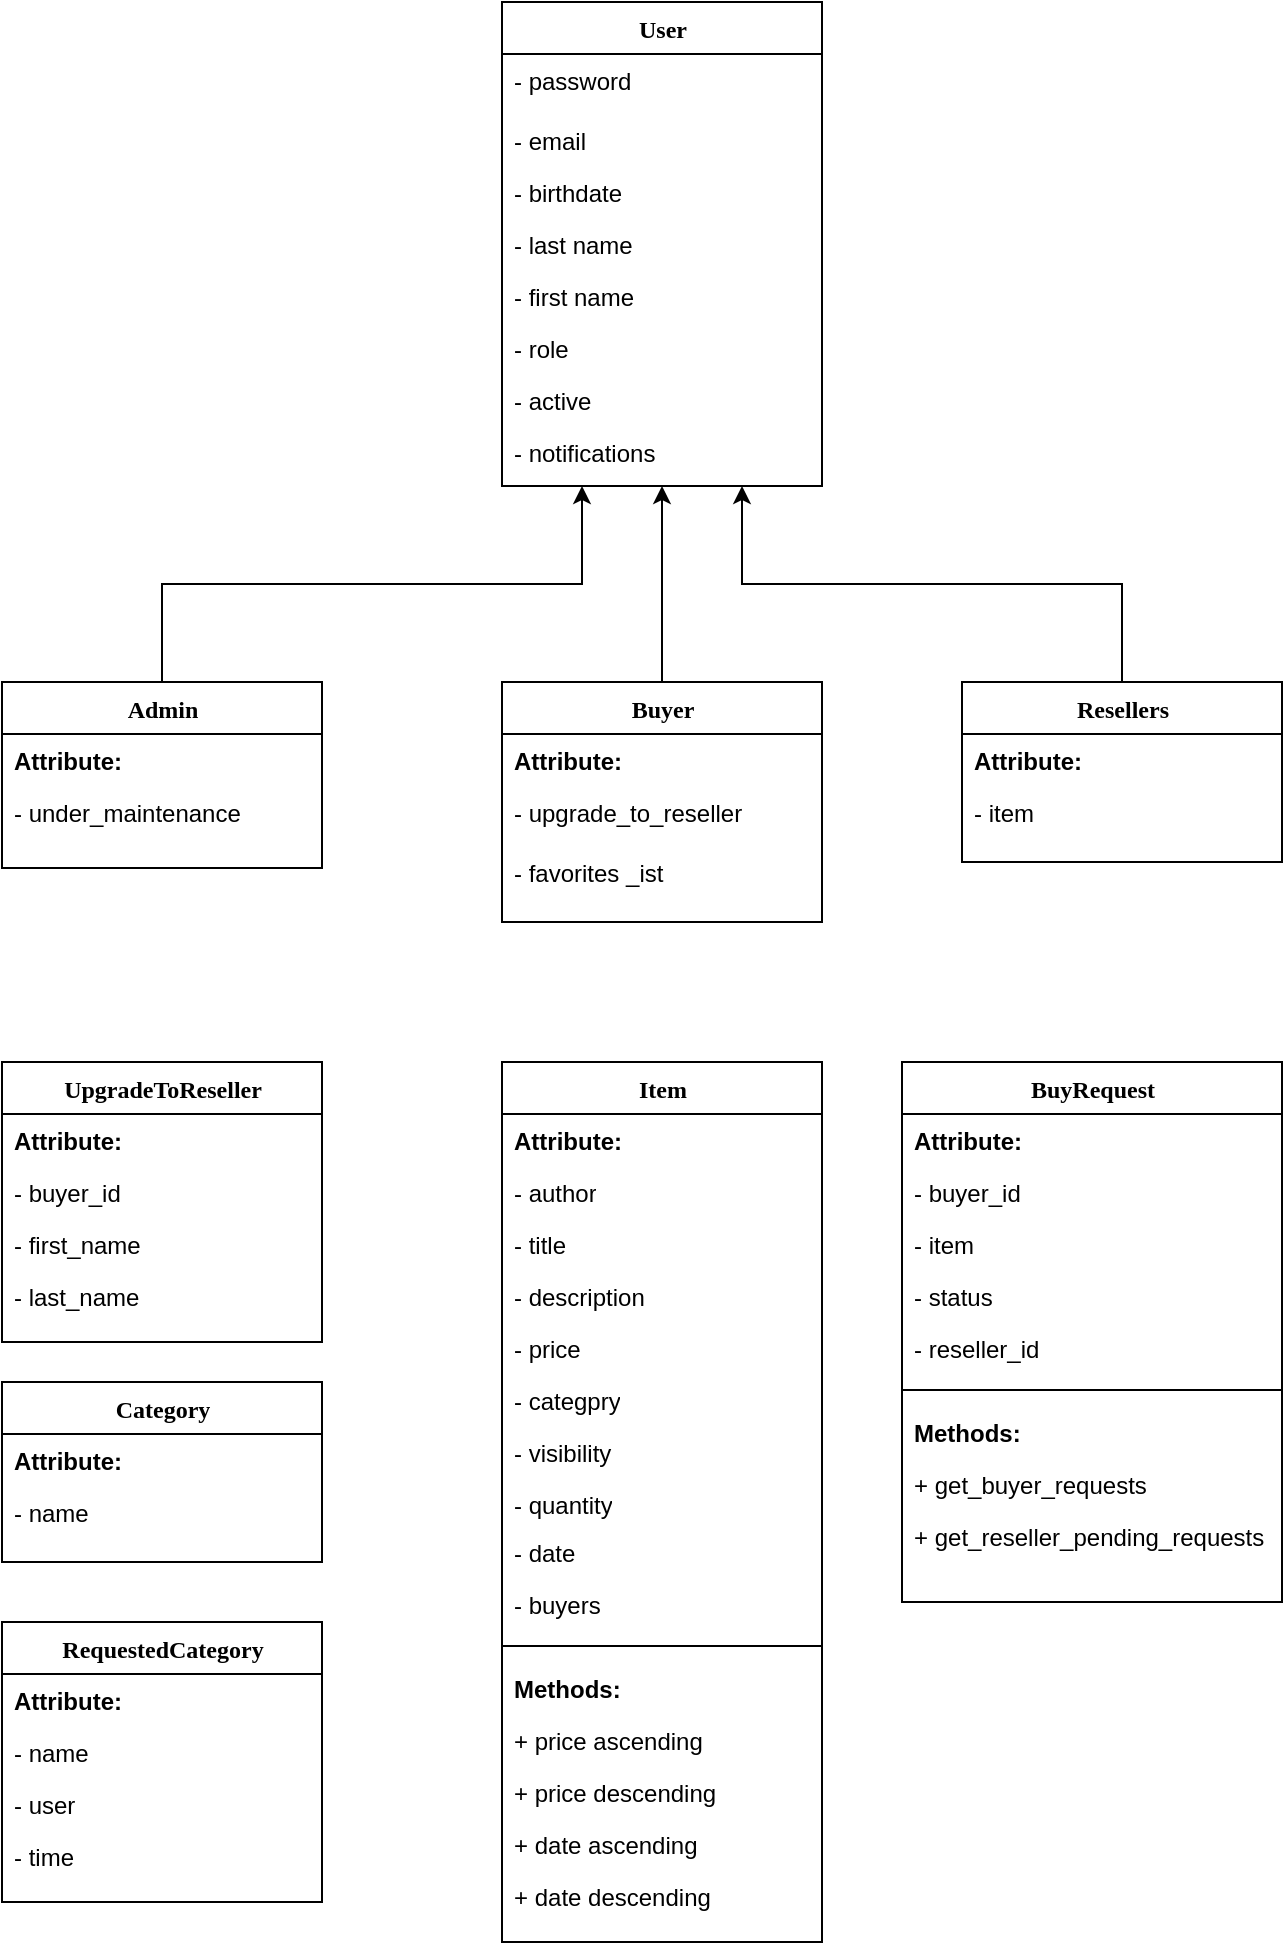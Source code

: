<mxfile version="14.2.9" type="device"><diagram name="data model (classes)" id="9f46799a-70d6-7492-0946-bef42562c5a5"><mxGraphModel dx="868" dy="484" grid="1" gridSize="10" guides="1" tooltips="1" connect="1" arrows="1" fold="1" page="1" pageScale="1" pageWidth="1100" pageHeight="850" background="#ffffff" math="0" shadow="0"><root><mxCell id="0"/><mxCell id="1" parent="0"/><mxCell id="LSGcb7PSve5xlQzxjqPt-13" style="edgeStyle=orthogonalEdgeStyle;rounded=0;orthogonalLoop=1;jettySize=auto;html=1;exitX=0.5;exitY=0;exitDx=0;exitDy=0;fontColor=#67B519;entryX=0.5;entryY=1;entryDx=0;entryDy=0;" edge="1" parent="1" source="78961159f06e98e8-17" target="LSGcb7PSve5xlQzxjqPt-1"><mxGeometry relative="1" as="geometry"><mxPoint x="550" y="360" as="targetPoint"/></mxGeometry></mxCell><mxCell id="78961159f06e98e8-17" value="Buyer" style="swimlane;html=1;fontStyle=1;align=center;verticalAlign=top;childLayout=stackLayout;horizontal=1;startSize=26;horizontalStack=0;resizeParent=1;resizeLast=0;collapsible=1;marginBottom=0;swimlaneFillColor=#ffffff;rounded=0;shadow=0;comic=0;labelBackgroundColor=none;strokeWidth=1;fillColor=none;fontFamily=Verdana;fontSize=12" parent="1" vertex="1"><mxGeometry x="490" y="400" width="160" height="120" as="geometry"><mxRectangle x="90" y="83" width="80" height="26" as="alternateBounds"/></mxGeometry></mxCell><mxCell id="z1u7cajgUXccK8EE5B73-30" value="&lt;b&gt;Attribute:&lt;/b&gt;" style="text;html=1;strokeColor=none;fillColor=none;align=left;verticalAlign=top;spacingLeft=4;spacingRight=4;whiteSpace=wrap;overflow=hidden;rotatable=0;points=[[0,0.5],[1,0.5]];portConstraint=eastwest;" parent="78961159f06e98e8-17" vertex="1"><mxGeometry y="26" width="160" height="26" as="geometry"/></mxCell><mxCell id="78961159f06e98e8-24" value="- upgrade_to_reseller" style="text;html=1;strokeColor=none;fillColor=none;align=left;verticalAlign=top;spacingLeft=4;spacingRight=4;whiteSpace=wrap;overflow=hidden;rotatable=0;points=[[0,0.5],[1,0.5]];portConstraint=eastwest;" parent="78961159f06e98e8-17" vertex="1"><mxGeometry y="52" width="160" height="30" as="geometry"/></mxCell><mxCell id="z1u7cajgUXccK8EE5B73-24" value="- favorites _ist" style="text;html=1;strokeColor=none;fillColor=none;align=left;verticalAlign=top;spacingLeft=4;spacingRight=4;whiteSpace=wrap;overflow=hidden;rotatable=0;points=[[0,0.5],[1,0.5]];portConstraint=eastwest;" parent="78961159f06e98e8-17" vertex="1"><mxGeometry y="82" width="160" height="30" as="geometry"/></mxCell><mxCell id="LSGcb7PSve5xlQzxjqPt-15" style="edgeStyle=orthogonalEdgeStyle;rounded=0;orthogonalLoop=1;jettySize=auto;html=1;exitX=0.5;exitY=0;exitDx=0;exitDy=0;entryX=0.75;entryY=1;entryDx=0;entryDy=0;fontColor=#67B519;" edge="1" parent="1" source="78961159f06e98e8-30" target="LSGcb7PSve5xlQzxjqPt-1"><mxGeometry relative="1" as="geometry"><mxPoint x="637.12" y="377.56" as="targetPoint"/></mxGeometry></mxCell><mxCell id="78961159f06e98e8-30" value="Resellers" style="swimlane;html=1;fontStyle=1;align=center;verticalAlign=top;childLayout=stackLayout;horizontal=1;startSize=26;horizontalStack=0;resizeParent=1;resizeLast=0;collapsible=1;marginBottom=0;swimlaneFillColor=#ffffff;rounded=0;shadow=0;comic=0;labelBackgroundColor=none;strokeWidth=1;fillColor=none;fontFamily=Verdana;fontSize=12" parent="1" vertex="1"><mxGeometry x="720" y="400" width="160" height="90" as="geometry"/></mxCell><mxCell id="z1u7cajgUXccK8EE5B73-31" value="&lt;b&gt;Attribute:&lt;/b&gt;" style="text;html=1;strokeColor=none;fillColor=none;align=left;verticalAlign=top;spacingLeft=4;spacingRight=4;whiteSpace=wrap;overflow=hidden;rotatable=0;points=[[0,0.5],[1,0.5]];portConstraint=eastwest;" parent="78961159f06e98e8-30" vertex="1"><mxGeometry y="26" width="160" height="26" as="geometry"/></mxCell><mxCell id="z1u7cajgUXccK8EE5B73-52" value="- item" style="text;html=1;strokeColor=none;fillColor=none;align=left;verticalAlign=top;spacingLeft=4;spacingRight=4;whiteSpace=wrap;overflow=hidden;rotatable=0;points=[[0,0.5],[1,0.5]];portConstraint=eastwest;" parent="78961159f06e98e8-30" vertex="1"><mxGeometry y="52" width="160" height="30" as="geometry"/></mxCell><mxCell id="78961159f06e98e8-43" value="UpgradeToReseller" style="swimlane;html=1;fontStyle=1;align=center;verticalAlign=top;childLayout=stackLayout;horizontal=1;startSize=26;horizontalStack=0;resizeParent=1;resizeLast=0;collapsible=1;marginBottom=0;swimlaneFillColor=#ffffff;rounded=0;shadow=0;comic=0;labelBackgroundColor=none;strokeWidth=1;fillColor=none;fontFamily=Verdana;fontSize=12" parent="1" vertex="1"><mxGeometry x="240" y="590" width="160" height="140" as="geometry"/></mxCell><mxCell id="z1u7cajgUXccK8EE5B73-32" value="&lt;b&gt;Attribute:&lt;/b&gt;" style="text;html=1;strokeColor=none;fillColor=none;align=left;verticalAlign=top;spacingLeft=4;spacingRight=4;whiteSpace=wrap;overflow=hidden;rotatable=0;points=[[0,0.5],[1,0.5]];portConstraint=eastwest;" parent="78961159f06e98e8-43" vertex="1"><mxGeometry y="26" width="160" height="26" as="geometry"/></mxCell><mxCell id="78961159f06e98e8-44" value="- buyer_id" style="text;html=1;strokeColor=none;fillColor=none;align=left;verticalAlign=top;spacingLeft=4;spacingRight=4;whiteSpace=wrap;overflow=hidden;rotatable=0;points=[[0,0.5],[1,0.5]];portConstraint=eastwest;" parent="78961159f06e98e8-43" vertex="1"><mxGeometry y="52" width="160" height="26" as="geometry"/></mxCell><mxCell id="78961159f06e98e8-45" value="- first_name" style="text;html=1;strokeColor=none;fillColor=none;align=left;verticalAlign=top;spacingLeft=4;spacingRight=4;whiteSpace=wrap;overflow=hidden;rotatable=0;points=[[0,0.5],[1,0.5]];portConstraint=eastwest;" parent="78961159f06e98e8-43" vertex="1"><mxGeometry y="78" width="160" height="26" as="geometry"/></mxCell><mxCell id="78961159f06e98e8-49" value="- last_name" style="text;html=1;strokeColor=none;fillColor=none;align=left;verticalAlign=top;spacingLeft=4;spacingRight=4;whiteSpace=wrap;overflow=hidden;rotatable=0;points=[[0,0.5],[1,0.5]];portConstraint=eastwest;" parent="78961159f06e98e8-43" vertex="1"><mxGeometry y="104" width="160" height="26" as="geometry"/></mxCell><mxCell id="LSGcb7PSve5xlQzxjqPt-14" style="edgeStyle=orthogonalEdgeStyle;rounded=0;orthogonalLoop=1;jettySize=auto;html=1;exitX=0.5;exitY=0;exitDx=0;exitDy=0;fontColor=#67B519;entryX=0.25;entryY=1;entryDx=0;entryDy=0;" edge="1" parent="1" source="z1u7cajgUXccK8EE5B73-54" target="LSGcb7PSve5xlQzxjqPt-1"><mxGeometry relative="1" as="geometry"><mxPoint x="490" y="370" as="targetPoint"/></mxGeometry></mxCell><mxCell id="z1u7cajgUXccK8EE5B73-54" value="Admin" style="swimlane;html=1;fontStyle=1;align=center;verticalAlign=top;childLayout=stackLayout;horizontal=1;startSize=26;horizontalStack=0;resizeParent=1;resizeLast=0;collapsible=1;marginBottom=0;swimlaneFillColor=#ffffff;rounded=0;shadow=0;comic=0;labelBackgroundColor=none;strokeWidth=1;fillColor=none;fontFamily=Verdana;fontSize=12" parent="1" vertex="1"><mxGeometry x="240" y="400" width="160" height="93" as="geometry"><mxRectangle x="90" y="83" width="80" height="26" as="alternateBounds"/></mxGeometry></mxCell><mxCell id="z1u7cajgUXccK8EE5B73-55" value="&lt;b&gt;Attribute:&lt;/b&gt;" style="text;html=1;strokeColor=none;fillColor=none;align=left;verticalAlign=top;spacingLeft=4;spacingRight=4;whiteSpace=wrap;overflow=hidden;rotatable=0;points=[[0,0.5],[1,0.5]];portConstraint=eastwest;" parent="z1u7cajgUXccK8EE5B73-54" vertex="1"><mxGeometry y="26" width="160" height="26" as="geometry"/></mxCell><mxCell id="z1u7cajgUXccK8EE5B73-56" value="- under_maintenance" style="text;html=1;strokeColor=none;fillColor=none;align=left;verticalAlign=top;spacingLeft=4;spacingRight=4;whiteSpace=wrap;overflow=hidden;rotatable=0;points=[[0,0.5],[1,0.5]];portConstraint=eastwest;" parent="z1u7cajgUXccK8EE5B73-54" vertex="1"><mxGeometry y="52" width="160" height="26" as="geometry"/></mxCell><mxCell id="LSGcb7PSve5xlQzxjqPt-1" value="User" style="swimlane;html=1;fontStyle=1;align=center;verticalAlign=top;childLayout=stackLayout;horizontal=1;startSize=26;horizontalStack=0;resizeParent=1;resizeLast=0;collapsible=1;marginBottom=0;swimlaneFillColor=#ffffff;rounded=0;shadow=0;comic=0;labelBackgroundColor=none;strokeWidth=1;fillColor=none;fontFamily=Verdana;fontSize=12" vertex="1" parent="1"><mxGeometry x="490" y="60" width="160" height="242" as="geometry"/></mxCell><mxCell id="LSGcb7PSve5xlQzxjqPt-20" value="- password" style="text;html=1;strokeColor=none;fillColor=none;align=left;verticalAlign=top;spacingLeft=4;spacingRight=4;whiteSpace=wrap;overflow=hidden;rotatable=0;points=[[0,0.5],[1,0.5]];portConstraint=eastwest;" vertex="1" parent="LSGcb7PSve5xlQzxjqPt-1"><mxGeometry y="26" width="160" height="30" as="geometry"/></mxCell><mxCell id="LSGcb7PSve5xlQzxjqPt-19" value="- email" style="text;html=1;strokeColor=none;fillColor=none;align=left;verticalAlign=top;spacingLeft=4;spacingRight=4;whiteSpace=wrap;overflow=hidden;rotatable=0;points=[[0,0.5],[1,0.5]];portConstraint=eastwest;" vertex="1" parent="LSGcb7PSve5xlQzxjqPt-1"><mxGeometry y="56" width="160" height="26" as="geometry"/></mxCell><mxCell id="LSGcb7PSve5xlQzxjqPt-18" value="- birthdate" style="text;html=1;strokeColor=none;fillColor=none;align=left;verticalAlign=top;spacingLeft=4;spacingRight=4;whiteSpace=wrap;overflow=hidden;rotatable=0;points=[[0,0.5],[1,0.5]];portConstraint=eastwest;" vertex="1" parent="LSGcb7PSve5xlQzxjqPt-1"><mxGeometry y="82" width="160" height="26" as="geometry"/></mxCell><mxCell id="LSGcb7PSve5xlQzxjqPt-17" value="- last name" style="text;html=1;strokeColor=none;fillColor=none;align=left;verticalAlign=top;spacingLeft=4;spacingRight=4;whiteSpace=wrap;overflow=hidden;rotatable=0;points=[[0,0.5],[1,0.5]];portConstraint=eastwest;" vertex="1" parent="LSGcb7PSve5xlQzxjqPt-1"><mxGeometry y="108" width="160" height="26" as="geometry"/></mxCell><mxCell id="LSGcb7PSve5xlQzxjqPt-16" value="- first name" style="text;html=1;strokeColor=none;fillColor=none;align=left;verticalAlign=top;spacingLeft=4;spacingRight=4;whiteSpace=wrap;overflow=hidden;rotatable=0;points=[[0,0.5],[1,0.5]];portConstraint=eastwest;" vertex="1" parent="LSGcb7PSve5xlQzxjqPt-1"><mxGeometry y="134" width="160" height="26" as="geometry"/></mxCell><mxCell id="LSGcb7PSve5xlQzxjqPt-21" value="- role" style="text;html=1;strokeColor=none;fillColor=none;align=left;verticalAlign=top;spacingLeft=4;spacingRight=4;whiteSpace=wrap;overflow=hidden;rotatable=0;points=[[0,0.5],[1,0.5]];portConstraint=eastwest;" vertex="1" parent="LSGcb7PSve5xlQzxjqPt-1"><mxGeometry y="160" width="160" height="26" as="geometry"/></mxCell><mxCell id="LSGcb7PSve5xlQzxjqPt-22" value="- active" style="text;html=1;strokeColor=none;fillColor=none;align=left;verticalAlign=top;spacingLeft=4;spacingRight=4;whiteSpace=wrap;overflow=hidden;rotatable=0;points=[[0,0.5],[1,0.5]];portConstraint=eastwest;" vertex="1" parent="LSGcb7PSve5xlQzxjqPt-1"><mxGeometry y="186" width="160" height="26" as="geometry"/></mxCell><mxCell id="LSGcb7PSve5xlQzxjqPt-23" value="- notifications" style="text;html=1;strokeColor=none;fillColor=none;align=left;verticalAlign=top;spacingLeft=4;spacingRight=4;whiteSpace=wrap;overflow=hidden;rotatable=0;points=[[0,0.5],[1,0.5]];portConstraint=eastwest;" vertex="1" parent="LSGcb7PSve5xlQzxjqPt-1"><mxGeometry y="212" width="160" height="26" as="geometry"/></mxCell><mxCell id="LSGcb7PSve5xlQzxjqPt-29" value="Item" style="swimlane;html=1;fontStyle=1;align=center;verticalAlign=top;childLayout=stackLayout;horizontal=1;startSize=26;horizontalStack=0;resizeParent=1;resizeLast=0;collapsible=1;marginBottom=0;swimlaneFillColor=#ffffff;rounded=0;shadow=0;comic=0;labelBackgroundColor=none;strokeWidth=1;fillColor=none;fontFamily=Verdana;fontSize=12" vertex="1" parent="1"><mxGeometry x="490" y="590" width="160" height="440" as="geometry"/></mxCell><mxCell id="LSGcb7PSve5xlQzxjqPt-30" value="&lt;b&gt;Attribute:&lt;/b&gt;" style="text;html=1;strokeColor=none;fillColor=none;align=left;verticalAlign=top;spacingLeft=4;spacingRight=4;whiteSpace=wrap;overflow=hidden;rotatable=0;points=[[0,0.5],[1,0.5]];portConstraint=eastwest;" vertex="1" parent="LSGcb7PSve5xlQzxjqPt-29"><mxGeometry y="26" width="160" height="26" as="geometry"/></mxCell><mxCell id="LSGcb7PSve5xlQzxjqPt-31" value="- author" style="text;html=1;strokeColor=none;fillColor=none;align=left;verticalAlign=top;spacingLeft=4;spacingRight=4;whiteSpace=wrap;overflow=hidden;rotatable=0;points=[[0,0.5],[1,0.5]];portConstraint=eastwest;" vertex="1" parent="LSGcb7PSve5xlQzxjqPt-29"><mxGeometry y="52" width="160" height="26" as="geometry"/></mxCell><mxCell id="LSGcb7PSve5xlQzxjqPt-32" value="- title" style="text;html=1;strokeColor=none;fillColor=none;align=left;verticalAlign=top;spacingLeft=4;spacingRight=4;whiteSpace=wrap;overflow=hidden;rotatable=0;points=[[0,0.5],[1,0.5]];portConstraint=eastwest;" vertex="1" parent="LSGcb7PSve5xlQzxjqPt-29"><mxGeometry y="78" width="160" height="26" as="geometry"/></mxCell><mxCell id="LSGcb7PSve5xlQzxjqPt-33" value="- description" style="text;html=1;strokeColor=none;fillColor=none;align=left;verticalAlign=top;spacingLeft=4;spacingRight=4;whiteSpace=wrap;overflow=hidden;rotatable=0;points=[[0,0.5],[1,0.5]];portConstraint=eastwest;" vertex="1" parent="LSGcb7PSve5xlQzxjqPt-29"><mxGeometry y="104" width="160" height="26" as="geometry"/></mxCell><mxCell id="LSGcb7PSve5xlQzxjqPt-35" value="- price" style="text;html=1;strokeColor=none;fillColor=none;align=left;verticalAlign=top;spacingLeft=4;spacingRight=4;whiteSpace=wrap;overflow=hidden;rotatable=0;points=[[0,0.5],[1,0.5]];portConstraint=eastwest;" vertex="1" parent="LSGcb7PSve5xlQzxjqPt-29"><mxGeometry y="130" width="160" height="26" as="geometry"/></mxCell><mxCell id="LSGcb7PSve5xlQzxjqPt-36" value="- categpry" style="text;html=1;strokeColor=none;fillColor=none;align=left;verticalAlign=top;spacingLeft=4;spacingRight=4;whiteSpace=wrap;overflow=hidden;rotatable=0;points=[[0,0.5],[1,0.5]];portConstraint=eastwest;" vertex="1" parent="LSGcb7PSve5xlQzxjqPt-29"><mxGeometry y="156" width="160" height="26" as="geometry"/></mxCell><mxCell id="LSGcb7PSve5xlQzxjqPt-37" value="- visibility" style="text;html=1;strokeColor=none;fillColor=none;align=left;verticalAlign=top;spacingLeft=4;spacingRight=4;whiteSpace=wrap;overflow=hidden;rotatable=0;points=[[0,0.5],[1,0.5]];portConstraint=eastwest;" vertex="1" parent="LSGcb7PSve5xlQzxjqPt-29"><mxGeometry y="182" width="160" height="26" as="geometry"/></mxCell><mxCell id="LSGcb7PSve5xlQzxjqPt-38" value="- quantity" style="text;html=1;strokeColor=none;fillColor=none;align=left;verticalAlign=top;spacingLeft=4;spacingRight=4;whiteSpace=wrap;overflow=hidden;rotatable=0;points=[[0,0.5],[1,0.5]];portConstraint=eastwest;" vertex="1" parent="LSGcb7PSve5xlQzxjqPt-29"><mxGeometry y="208" width="160" height="24" as="geometry"/></mxCell><mxCell id="LSGcb7PSve5xlQzxjqPt-39" value="- date" style="text;html=1;strokeColor=none;fillColor=none;align=left;verticalAlign=top;spacingLeft=4;spacingRight=4;whiteSpace=wrap;overflow=hidden;rotatable=0;points=[[0,0.5],[1,0.5]];portConstraint=eastwest;" vertex="1" parent="LSGcb7PSve5xlQzxjqPt-29"><mxGeometry y="232" width="160" height="26" as="geometry"/></mxCell><mxCell id="LSGcb7PSve5xlQzxjqPt-40" value="- buyers" style="text;html=1;strokeColor=none;fillColor=none;align=left;verticalAlign=top;spacingLeft=4;spacingRight=4;whiteSpace=wrap;overflow=hidden;rotatable=0;points=[[0,0.5],[1,0.5]];portConstraint=eastwest;" vertex="1" parent="LSGcb7PSve5xlQzxjqPt-29"><mxGeometry y="258" width="160" height="26" as="geometry"/></mxCell><mxCell id="LSGcb7PSve5xlQzxjqPt-34" value="" style="line;html=1;strokeWidth=1;fillColor=none;align=left;verticalAlign=middle;spacingTop=-1;spacingLeft=3;spacingRight=3;rotatable=0;labelPosition=right;points=[];portConstraint=eastwest;" vertex="1" parent="LSGcb7PSve5xlQzxjqPt-29"><mxGeometry y="284" width="160" height="16" as="geometry"/></mxCell><mxCell id="LSGcb7PSve5xlQzxjqPt-43" value="&lt;b&gt;Methods:&lt;/b&gt;" style="text;html=1;strokeColor=none;fillColor=none;align=left;verticalAlign=top;spacingLeft=4;spacingRight=4;whiteSpace=wrap;overflow=hidden;rotatable=0;points=[[0,0.5],[1,0.5]];portConstraint=eastwest;" vertex="1" parent="LSGcb7PSve5xlQzxjqPt-29"><mxGeometry y="300" width="160" height="26" as="geometry"/></mxCell><mxCell id="LSGcb7PSve5xlQzxjqPt-42" value="+ price ascending" style="text;html=1;strokeColor=none;fillColor=none;align=left;verticalAlign=top;spacingLeft=4;spacingRight=4;whiteSpace=wrap;overflow=hidden;rotatable=0;points=[[0,0.5],[1,0.5]];portConstraint=eastwest;" vertex="1" parent="LSGcb7PSve5xlQzxjqPt-29"><mxGeometry y="326" width="160" height="26" as="geometry"/></mxCell><mxCell id="LSGcb7PSve5xlQzxjqPt-47" value="+ price descending" style="text;html=1;strokeColor=none;fillColor=none;align=left;verticalAlign=top;spacingLeft=4;spacingRight=4;whiteSpace=wrap;overflow=hidden;rotatable=0;points=[[0,0.5],[1,0.5]];portConstraint=eastwest;" vertex="1" parent="LSGcb7PSve5xlQzxjqPt-29"><mxGeometry y="352" width="160" height="26" as="geometry"/></mxCell><mxCell id="LSGcb7PSve5xlQzxjqPt-46" value="+ date ascending" style="text;html=1;strokeColor=none;fillColor=none;align=left;verticalAlign=top;spacingLeft=4;spacingRight=4;whiteSpace=wrap;overflow=hidden;rotatable=0;points=[[0,0.5],[1,0.5]];portConstraint=eastwest;" vertex="1" parent="LSGcb7PSve5xlQzxjqPt-29"><mxGeometry y="378" width="160" height="26" as="geometry"/></mxCell><mxCell id="LSGcb7PSve5xlQzxjqPt-45" value="+ date descending" style="text;html=1;strokeColor=none;fillColor=none;align=left;verticalAlign=top;spacingLeft=4;spacingRight=4;whiteSpace=wrap;overflow=hidden;rotatable=0;points=[[0,0.5],[1,0.5]];portConstraint=eastwest;" vertex="1" parent="LSGcb7PSve5xlQzxjqPt-29"><mxGeometry y="404" width="160" height="26" as="geometry"/></mxCell><mxCell id="LSGcb7PSve5xlQzxjqPt-48" value="BuyRequest" style="swimlane;html=1;fontStyle=1;align=center;verticalAlign=top;childLayout=stackLayout;horizontal=1;startSize=26;horizontalStack=0;resizeParent=1;resizeLast=0;collapsible=1;marginBottom=0;swimlaneFillColor=#ffffff;rounded=0;shadow=0;comic=0;labelBackgroundColor=none;strokeWidth=1;fillColor=none;fontFamily=Verdana;fontSize=12" vertex="1" parent="1"><mxGeometry x="690" y="590" width="190" height="270" as="geometry"/></mxCell><mxCell id="LSGcb7PSve5xlQzxjqPt-49" value="&lt;b&gt;Attribute:&lt;/b&gt;" style="text;html=1;strokeColor=none;fillColor=none;align=left;verticalAlign=top;spacingLeft=4;spacingRight=4;whiteSpace=wrap;overflow=hidden;rotatable=0;points=[[0,0.5],[1,0.5]];portConstraint=eastwest;" vertex="1" parent="LSGcb7PSve5xlQzxjqPt-48"><mxGeometry y="26" width="190" height="26" as="geometry"/></mxCell><mxCell id="LSGcb7PSve5xlQzxjqPt-50" value="- buyer_id" style="text;html=1;strokeColor=none;fillColor=none;align=left;verticalAlign=top;spacingLeft=4;spacingRight=4;whiteSpace=wrap;overflow=hidden;rotatable=0;points=[[0,0.5],[1,0.5]];portConstraint=eastwest;" vertex="1" parent="LSGcb7PSve5xlQzxjqPt-48"><mxGeometry y="52" width="190" height="26" as="geometry"/></mxCell><mxCell id="LSGcb7PSve5xlQzxjqPt-51" value="- item" style="text;html=1;strokeColor=none;fillColor=none;align=left;verticalAlign=top;spacingLeft=4;spacingRight=4;whiteSpace=wrap;overflow=hidden;rotatable=0;points=[[0,0.5],[1,0.5]];portConstraint=eastwest;" vertex="1" parent="LSGcb7PSve5xlQzxjqPt-48"><mxGeometry y="78" width="190" height="26" as="geometry"/></mxCell><mxCell id="LSGcb7PSve5xlQzxjqPt-52" value="- status" style="text;html=1;strokeColor=none;fillColor=none;align=left;verticalAlign=top;spacingLeft=4;spacingRight=4;whiteSpace=wrap;overflow=hidden;rotatable=0;points=[[0,0.5],[1,0.5]];portConstraint=eastwest;" vertex="1" parent="LSGcb7PSve5xlQzxjqPt-48"><mxGeometry y="104" width="190" height="26" as="geometry"/></mxCell><mxCell id="LSGcb7PSve5xlQzxjqPt-53" value="- reseller_id" style="text;html=1;strokeColor=none;fillColor=none;align=left;verticalAlign=top;spacingLeft=4;spacingRight=4;whiteSpace=wrap;overflow=hidden;rotatable=0;points=[[0,0.5],[1,0.5]];portConstraint=eastwest;" vertex="1" parent="LSGcb7PSve5xlQzxjqPt-48"><mxGeometry y="130" width="190" height="26" as="geometry"/></mxCell><mxCell id="LSGcb7PSve5xlQzxjqPt-59" value="" style="line;html=1;strokeWidth=1;fillColor=none;align=left;verticalAlign=middle;spacingTop=-1;spacingLeft=3;spacingRight=3;rotatable=0;labelPosition=right;points=[];portConstraint=eastwest;" vertex="1" parent="LSGcb7PSve5xlQzxjqPt-48"><mxGeometry y="156" width="190" height="16" as="geometry"/></mxCell><mxCell id="LSGcb7PSve5xlQzxjqPt-60" value="&lt;b&gt;Methods:&lt;/b&gt;" style="text;html=1;strokeColor=none;fillColor=none;align=left;verticalAlign=top;spacingLeft=4;spacingRight=4;whiteSpace=wrap;overflow=hidden;rotatable=0;points=[[0,0.5],[1,0.5]];portConstraint=eastwest;" vertex="1" parent="LSGcb7PSve5xlQzxjqPt-48"><mxGeometry y="172" width="190" height="26" as="geometry"/></mxCell><mxCell id="LSGcb7PSve5xlQzxjqPt-61" value="+ get_buyer_requests" style="text;html=1;strokeColor=none;fillColor=none;align=left;verticalAlign=top;spacingLeft=4;spacingRight=4;whiteSpace=wrap;overflow=hidden;rotatable=0;points=[[0,0.5],[1,0.5]];portConstraint=eastwest;" vertex="1" parent="LSGcb7PSve5xlQzxjqPt-48"><mxGeometry y="198" width="190" height="26" as="geometry"/></mxCell><mxCell id="LSGcb7PSve5xlQzxjqPt-62" value="+ get_reseller_pending_requests" style="text;html=1;strokeColor=none;fillColor=none;align=left;verticalAlign=top;spacingLeft=4;spacingRight=4;whiteSpace=wrap;overflow=hidden;rotatable=0;points=[[0,0.5],[1,0.5]];portConstraint=eastwest;" vertex="1" parent="LSGcb7PSve5xlQzxjqPt-48"><mxGeometry y="224" width="190" height="26" as="geometry"/></mxCell><mxCell id="LSGcb7PSve5xlQzxjqPt-65" value="Category" style="swimlane;html=1;fontStyle=1;align=center;verticalAlign=top;childLayout=stackLayout;horizontal=1;startSize=26;horizontalStack=0;resizeParent=1;resizeLast=0;collapsible=1;marginBottom=0;swimlaneFillColor=#ffffff;rounded=0;shadow=0;comic=0;labelBackgroundColor=none;strokeWidth=1;fillColor=none;fontFamily=Verdana;fontSize=12" vertex="1" parent="1"><mxGeometry x="240" y="750" width="160" height="90" as="geometry"/></mxCell><mxCell id="LSGcb7PSve5xlQzxjqPt-66" value="&lt;b&gt;Attribute:&lt;/b&gt;" style="text;html=1;strokeColor=none;fillColor=none;align=left;verticalAlign=top;spacingLeft=4;spacingRight=4;whiteSpace=wrap;overflow=hidden;rotatable=0;points=[[0,0.5],[1,0.5]];portConstraint=eastwest;" vertex="1" parent="LSGcb7PSve5xlQzxjqPt-65"><mxGeometry y="26" width="160" height="26" as="geometry"/></mxCell><mxCell id="LSGcb7PSve5xlQzxjqPt-67" value="- name" style="text;html=1;strokeColor=none;fillColor=none;align=left;verticalAlign=top;spacingLeft=4;spacingRight=4;whiteSpace=wrap;overflow=hidden;rotatable=0;points=[[0,0.5],[1,0.5]];portConstraint=eastwest;" vertex="1" parent="LSGcb7PSve5xlQzxjqPt-65"><mxGeometry y="52" width="160" height="26" as="geometry"/></mxCell><mxCell id="LSGcb7PSve5xlQzxjqPt-70" value="RequestedCategory" style="swimlane;html=1;fontStyle=1;align=center;verticalAlign=top;childLayout=stackLayout;horizontal=1;startSize=26;horizontalStack=0;resizeParent=1;resizeLast=0;collapsible=1;marginBottom=0;swimlaneFillColor=#ffffff;rounded=0;shadow=0;comic=0;labelBackgroundColor=none;strokeWidth=1;fillColor=none;fontFamily=Verdana;fontSize=12" vertex="1" parent="1"><mxGeometry x="240" y="870" width="160" height="140" as="geometry"/></mxCell><mxCell id="LSGcb7PSve5xlQzxjqPt-71" value="&lt;b&gt;Attribute:&lt;/b&gt;" style="text;html=1;strokeColor=none;fillColor=none;align=left;verticalAlign=top;spacingLeft=4;spacingRight=4;whiteSpace=wrap;overflow=hidden;rotatable=0;points=[[0,0.5],[1,0.5]];portConstraint=eastwest;" vertex="1" parent="LSGcb7PSve5xlQzxjqPt-70"><mxGeometry y="26" width="160" height="26" as="geometry"/></mxCell><mxCell id="LSGcb7PSve5xlQzxjqPt-72" value="- name" style="text;html=1;strokeColor=none;fillColor=none;align=left;verticalAlign=top;spacingLeft=4;spacingRight=4;whiteSpace=wrap;overflow=hidden;rotatable=0;points=[[0,0.5],[1,0.5]];portConstraint=eastwest;" vertex="1" parent="LSGcb7PSve5xlQzxjqPt-70"><mxGeometry y="52" width="160" height="26" as="geometry"/></mxCell><mxCell id="LSGcb7PSve5xlQzxjqPt-74" value="- user" style="text;html=1;strokeColor=none;fillColor=none;align=left;verticalAlign=top;spacingLeft=4;spacingRight=4;whiteSpace=wrap;overflow=hidden;rotatable=0;points=[[0,0.5],[1,0.5]];portConstraint=eastwest;" vertex="1" parent="LSGcb7PSve5xlQzxjqPt-70"><mxGeometry y="78" width="160" height="26" as="geometry"/></mxCell><mxCell id="LSGcb7PSve5xlQzxjqPt-73" value="- time" style="text;html=1;strokeColor=none;fillColor=none;align=left;verticalAlign=top;spacingLeft=4;spacingRight=4;whiteSpace=wrap;overflow=hidden;rotatable=0;points=[[0,0.5],[1,0.5]];portConstraint=eastwest;" vertex="1" parent="LSGcb7PSve5xlQzxjqPt-70"><mxGeometry y="104" width="160" height="26" as="geometry"/></mxCell></root></mxGraphModel></diagram></mxfile>